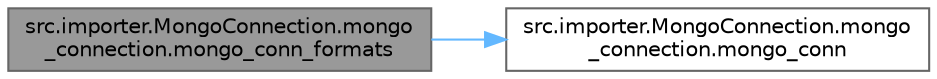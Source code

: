 digraph "src.importer.MongoConnection.mongo_connection.mongo_conn_formats"
{
 // LATEX_PDF_SIZE
  bgcolor="transparent";
  edge [fontname=Helvetica,fontsize=10,labelfontname=Helvetica,labelfontsize=10];
  node [fontname=Helvetica,fontsize=10,shape=box,height=0.2,width=0.4];
  rankdir="LR";
  Node1 [id="Node000001",label="src.importer.MongoConnection.mongo\l_connection.mongo_conn_formats",height=0.2,width=0.4,color="gray40", fillcolor="grey60", style="filled", fontcolor="black",tooltip=" "];
  Node1 -> Node2 [id="edge1_Node000001_Node000002",color="steelblue1",style="solid",tooltip=" "];
  Node2 [id="Node000002",label="src.importer.MongoConnection.mongo\l_connection.mongo_conn",height=0.2,width=0.4,color="grey40", fillcolor="white", style="filled",URL="$classsrc_1_1importer_1_1_mongo_connection_1_1mongo__connection.html#ada8a9a3e169718e9dc1b3bb51fba6bd8",tooltip=" "];
}
